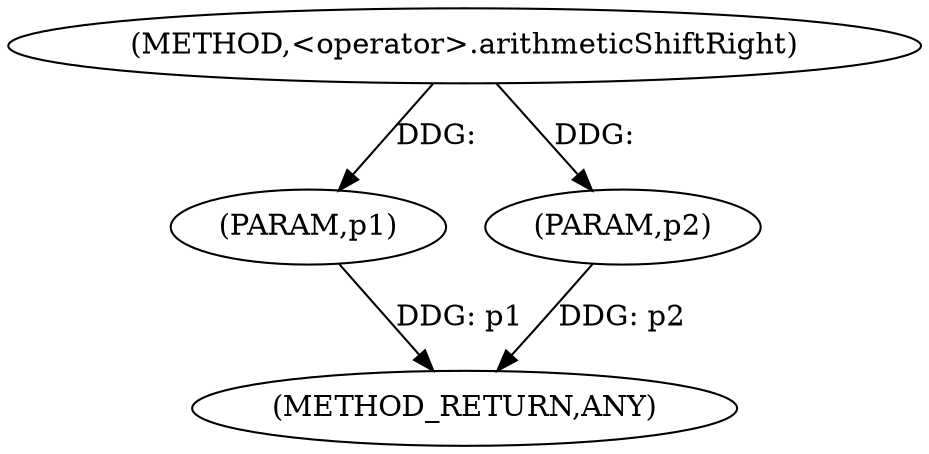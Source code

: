
digraph "&lt;operator&gt;.arithmeticShiftRight" {  

"2070" [label = "(METHOD,&lt;operator&gt;.arithmeticShiftRight)" ]

"2074" [label = "(METHOD_RETURN,ANY)" ]

"2071" [label = "(PARAM,p1)" ]

"2072" [label = "(PARAM,p2)" ]

  "2071" -> "2074"  [ label = "DDG: p1"] 

  "2072" -> "2074"  [ label = "DDG: p2"] 

  "2070" -> "2071"  [ label = "DDG: "] 

  "2070" -> "2072"  [ label = "DDG: "] 

}